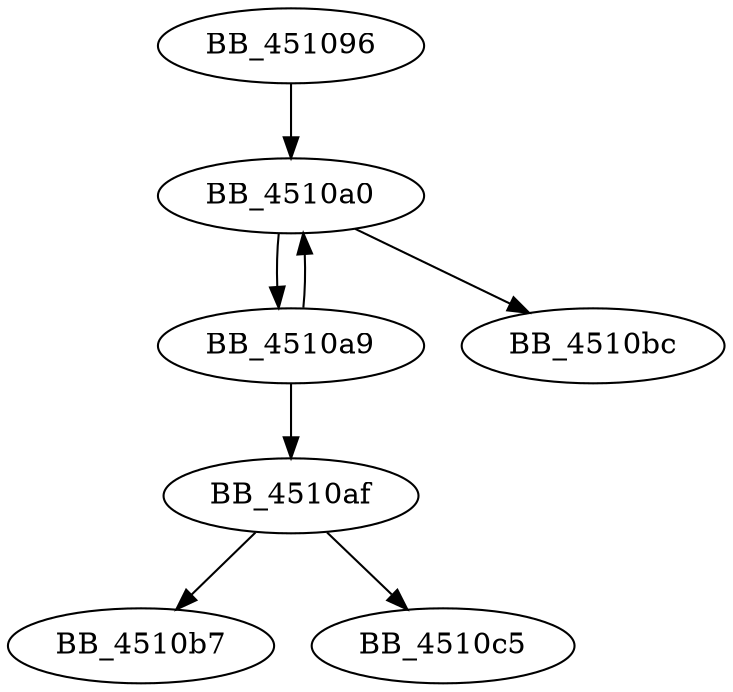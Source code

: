 DiGraph sub_451096{
BB_451096->BB_4510a0
BB_4510a0->BB_4510a9
BB_4510a0->BB_4510bc
BB_4510a9->BB_4510a0
BB_4510a9->BB_4510af
BB_4510af->BB_4510b7
BB_4510af->BB_4510c5
}
